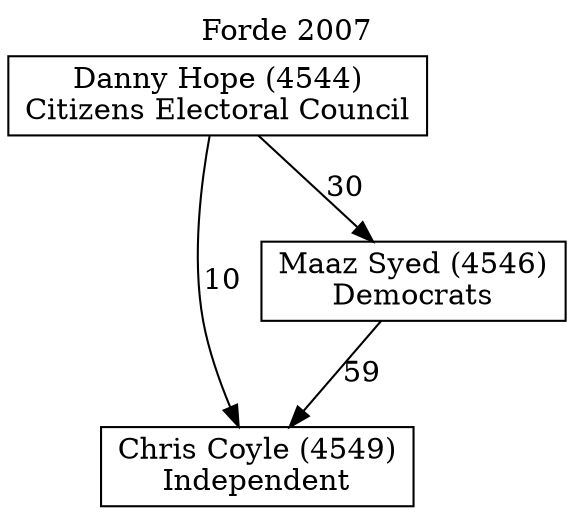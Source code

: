 // House preference flow
digraph "Chris Coyle (4549)_Forde_2007" {
	graph [label="Forde 2007" labelloc=t mclimit=10]
	node [shape=box]
	"Chris Coyle (4549)" [label="Chris Coyle (4549)
Independent"]
	"Maaz Syed (4546)" [label="Maaz Syed (4546)
Democrats"]
	"Danny Hope (4544)" [label="Danny Hope (4544)
Citizens Electoral Council"]
	"Maaz Syed (4546)" -> "Chris Coyle (4549)" [label=59]
	"Danny Hope (4544)" -> "Maaz Syed (4546)" [label=30]
	"Danny Hope (4544)" -> "Chris Coyle (4549)" [label=10]
}
